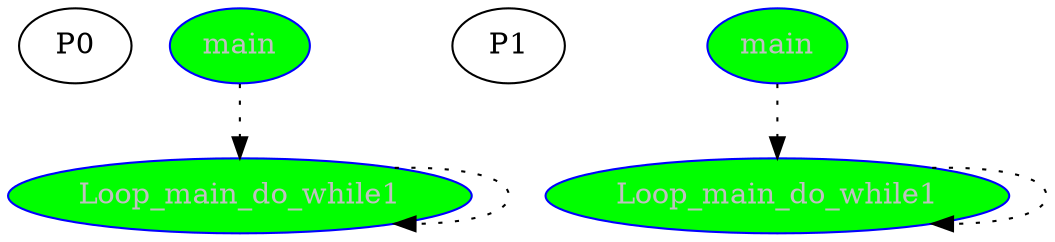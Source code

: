 digraph G{
subgraph G0{ 
side0[label = P0]
node[color = black];
main0[label = "main",fontcolor = "grey"];
Loop_main_do_while10[label = "Loop_main_do_while1",fontcolor = "grey"];
main0[shape = "ellipse", color = "blue", style = "filled", fillcolor = "green"]
Loop_main_do_while10[shape = "ellipse", color = "blue", style = "filled", fillcolor = "green"]
main0->Loop_main_do_while10[style = dotted]
Loop_main_do_while10->Loop_main_do_while10[style = dotted]
}
subgraph G1{ 
side1[label = P1]
node[color = black];
main1[label = "main",fontcolor = "grey"];
Loop_main_do_while11[label = "Loop_main_do_while1",fontcolor = "grey"];
main1[shape = "ellipse", color = "blue", style = "filled", fillcolor = "green"]
Loop_main_do_while11[shape = "ellipse", color = "blue", style = "filled", fillcolor = "green"]
main1->Loop_main_do_while11[style = dotted]
Loop_main_do_while11->Loop_main_do_while11[style = dotted]
}
}
